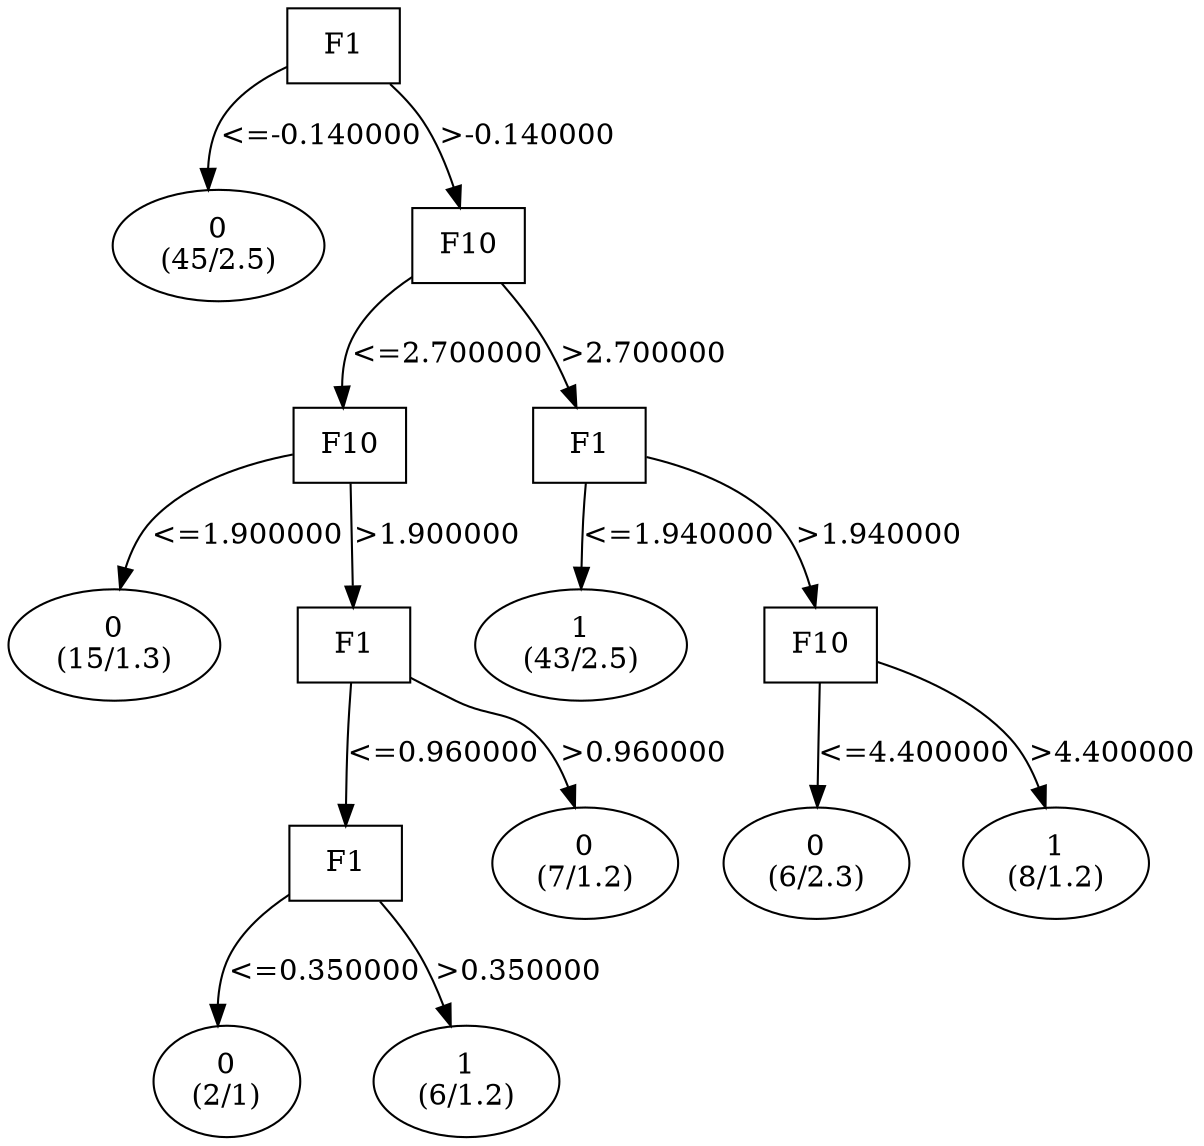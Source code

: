 digraph YaDT {
n0 [ shape=box, label="F1\n"]
n0 -> n1 [label="<=-0.140000"]
n1 [ shape=ellipse, label="0\n(45/2.5)"]
n0 -> n2 [label=">-0.140000"]
n2 [ shape=box, label="F10\n"]
n2 -> n3 [label="<=2.700000"]
n3 [ shape=box, label="F10\n"]
n3 -> n4 [label="<=1.900000"]
n4 [ shape=ellipse, label="0\n(15/1.3)"]
n3 -> n5 [label=">1.900000"]
n5 [ shape=box, label="F1\n"]
n5 -> n6 [label="<=0.960000"]
n6 [ shape=box, label="F1\n"]
n6 -> n7 [label="<=0.350000"]
n7 [ shape=ellipse, label="0\n(2/1)"]
n6 -> n8 [label=">0.350000"]
n8 [ shape=ellipse, label="1\n(6/1.2)"]
n5 -> n10 [label=">0.960000"]
n10 [ shape=ellipse, label="0\n(7/1.2)"]
n2 -> n13 [label=">2.700000"]
n13 [ shape=box, label="F1\n"]
n13 -> n14 [label="<=1.940000"]
n14 [ shape=ellipse, label="1\n(43/2.5)"]
n13 -> n15 [label=">1.940000"]
n15 [ shape=box, label="F10\n"]
n15 -> n16 [label="<=4.400000"]
n16 [ shape=ellipse, label="0\n(6/2.3)"]
n15 -> n17 [label=">4.400000"]
n17 [ shape=ellipse, label="1\n(8/1.2)"]
}
